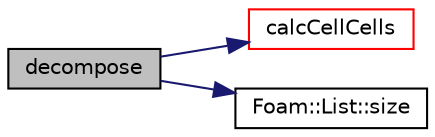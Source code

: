 digraph "decompose"
{
  bgcolor="transparent";
  edge [fontname="Helvetica",fontsize="10",labelfontname="Helvetica",labelfontsize="10"];
  node [fontname="Helvetica",fontsize="10",shape=record];
  rankdir="LR";
  Node1059 [label="decompose",height=0.2,width=0.4,color="black", fillcolor="grey75", style="filled", fontcolor="black"];
  Node1059 -> Node1060 [color="midnightblue",fontsize="10",style="solid",fontname="Helvetica"];
  Node1060 [label="calcCellCells",height=0.2,width=0.4,color="red",URL="$a29949.html#a86727d8c968e3ae5d8f394879e2b3c8a",tooltip="Helper: determine (local or global) cellCells from mesh. "];
  Node1059 -> Node1156 [color="midnightblue",fontsize="10",style="solid",fontname="Helvetica"];
  Node1156 [label="Foam::List::size",height=0.2,width=0.4,color="black",URL="$a26833.html#a8a5f6fa29bd4b500caf186f60245b384",tooltip="Override size to be inconsistent with allocated storage. "];
}
